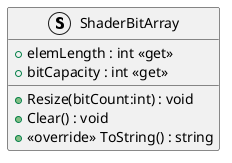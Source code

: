 @startuml
struct ShaderBitArray {
    + elemLength : int <<get>>
    + bitCapacity : int <<get>>
    + Resize(bitCount:int) : void
    + Clear() : void
    + <<override>> ToString() : string
}
@enduml
